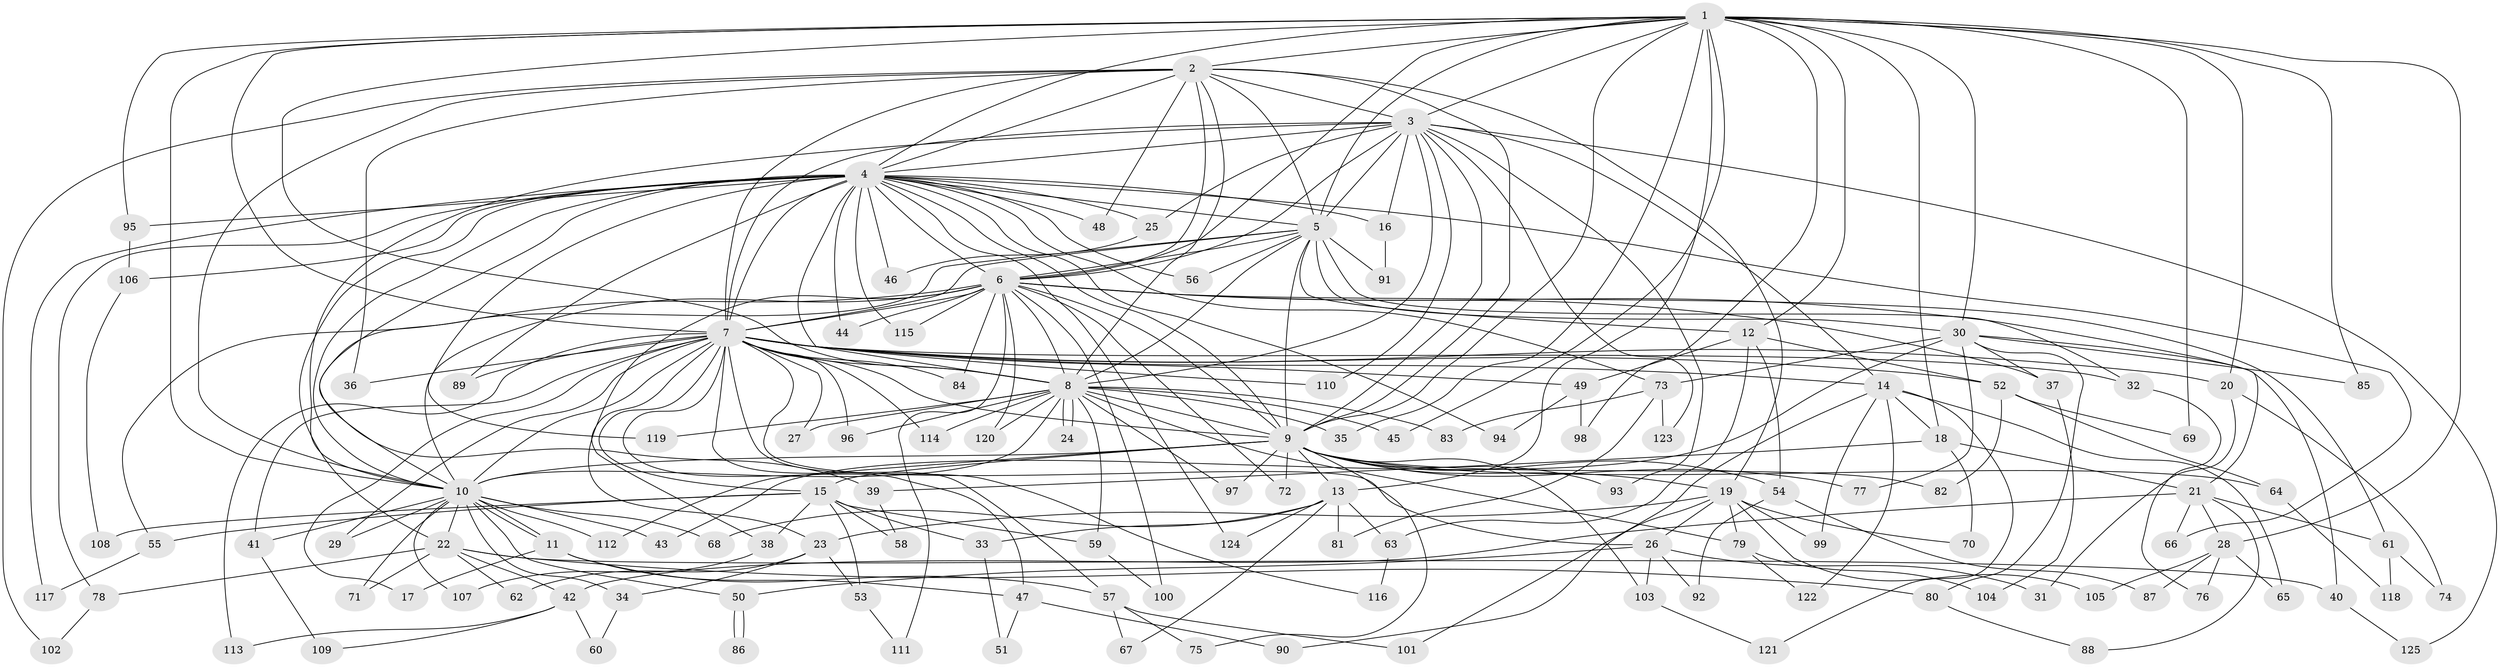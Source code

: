 // coarse degree distribution, {25: 0.022727272727272728, 22: 0.011363636363636364, 24: 0.011363636363636364, 10: 0.022727272727272728, 17: 0.011363636363636364, 16: 0.011363636363636364, 4: 0.045454545454545456, 12: 0.022727272727272728, 8: 0.011363636363636364, 3: 0.125, 2: 0.5568181818181818, 7: 0.022727272727272728, 14: 0.011363636363636364, 5: 0.06818181818181818, 1: 0.022727272727272728, 6: 0.022727272727272728}
// Generated by graph-tools (version 1.1) at 2025/49/03/04/25 22:49:36]
// undirected, 125 vertices, 275 edges
graph export_dot {
  node [color=gray90,style=filled];
  1;
  2;
  3;
  4;
  5;
  6;
  7;
  8;
  9;
  10;
  11;
  12;
  13;
  14;
  15;
  16;
  17;
  18;
  19;
  20;
  21;
  22;
  23;
  24;
  25;
  26;
  27;
  28;
  29;
  30;
  31;
  32;
  33;
  34;
  35;
  36;
  37;
  38;
  39;
  40;
  41;
  42;
  43;
  44;
  45;
  46;
  47;
  48;
  49;
  50;
  51;
  52;
  53;
  54;
  55;
  56;
  57;
  58;
  59;
  60;
  61;
  62;
  63;
  64;
  65;
  66;
  67;
  68;
  69;
  70;
  71;
  72;
  73;
  74;
  75;
  76;
  77;
  78;
  79;
  80;
  81;
  82;
  83;
  84;
  85;
  86;
  87;
  88;
  89;
  90;
  91;
  92;
  93;
  94;
  95;
  96;
  97;
  98;
  99;
  100;
  101;
  102;
  103;
  104;
  105;
  106;
  107;
  108;
  109;
  110;
  111;
  112;
  113;
  114;
  115;
  116;
  117;
  118;
  119;
  120;
  121;
  122;
  123;
  124;
  125;
  1 -- 2;
  1 -- 3;
  1 -- 4;
  1 -- 5;
  1 -- 6;
  1 -- 7;
  1 -- 8;
  1 -- 9;
  1 -- 10;
  1 -- 12;
  1 -- 13;
  1 -- 18;
  1 -- 20;
  1 -- 28;
  1 -- 30;
  1 -- 35;
  1 -- 45;
  1 -- 69;
  1 -- 85;
  1 -- 95;
  1 -- 98;
  2 -- 3;
  2 -- 4;
  2 -- 5;
  2 -- 6;
  2 -- 7;
  2 -- 8;
  2 -- 9;
  2 -- 10;
  2 -- 19;
  2 -- 36;
  2 -- 48;
  2 -- 102;
  3 -- 4;
  3 -- 5;
  3 -- 6;
  3 -- 7;
  3 -- 8;
  3 -- 9;
  3 -- 10;
  3 -- 14;
  3 -- 16;
  3 -- 25;
  3 -- 93;
  3 -- 110;
  3 -- 123;
  3 -- 125;
  4 -- 5;
  4 -- 6;
  4 -- 7;
  4 -- 8;
  4 -- 9;
  4 -- 10;
  4 -- 16;
  4 -- 22;
  4 -- 25;
  4 -- 39;
  4 -- 44;
  4 -- 46;
  4 -- 48;
  4 -- 56;
  4 -- 66;
  4 -- 73;
  4 -- 78;
  4 -- 89;
  4 -- 94;
  4 -- 95;
  4 -- 106;
  4 -- 115;
  4 -- 117;
  4 -- 119;
  4 -- 124;
  5 -- 6;
  5 -- 7;
  5 -- 8;
  5 -- 9;
  5 -- 10;
  5 -- 12;
  5 -- 30;
  5 -- 32;
  5 -- 56;
  5 -- 91;
  6 -- 7;
  6 -- 8;
  6 -- 9;
  6 -- 10;
  6 -- 21;
  6 -- 23;
  6 -- 37;
  6 -- 44;
  6 -- 55;
  6 -- 61;
  6 -- 72;
  6 -- 84;
  6 -- 100;
  6 -- 111;
  6 -- 115;
  6 -- 120;
  7 -- 8;
  7 -- 9;
  7 -- 10;
  7 -- 14;
  7 -- 15;
  7 -- 17;
  7 -- 20;
  7 -- 26;
  7 -- 27;
  7 -- 29;
  7 -- 32;
  7 -- 36;
  7 -- 38;
  7 -- 41;
  7 -- 47;
  7 -- 49;
  7 -- 52;
  7 -- 57;
  7 -- 84;
  7 -- 89;
  7 -- 96;
  7 -- 110;
  7 -- 113;
  7 -- 114;
  7 -- 116;
  8 -- 9;
  8 -- 10;
  8 -- 24;
  8 -- 24;
  8 -- 27;
  8 -- 35;
  8 -- 45;
  8 -- 59;
  8 -- 79;
  8 -- 83;
  8 -- 96;
  8 -- 97;
  8 -- 114;
  8 -- 119;
  8 -- 120;
  9 -- 10;
  9 -- 13;
  9 -- 15;
  9 -- 19;
  9 -- 54;
  9 -- 64;
  9 -- 72;
  9 -- 75;
  9 -- 77;
  9 -- 82;
  9 -- 93;
  9 -- 97;
  9 -- 103;
  9 -- 112;
  10 -- 11;
  10 -- 11;
  10 -- 22;
  10 -- 29;
  10 -- 34;
  10 -- 41;
  10 -- 43;
  10 -- 50;
  10 -- 68;
  10 -- 71;
  10 -- 107;
  10 -- 112;
  11 -- 17;
  11 -- 47;
  11 -- 57;
  12 -- 49;
  12 -- 52;
  12 -- 54;
  12 -- 63;
  13 -- 33;
  13 -- 63;
  13 -- 67;
  13 -- 68;
  13 -- 81;
  13 -- 124;
  14 -- 18;
  14 -- 65;
  14 -- 99;
  14 -- 101;
  14 -- 121;
  14 -- 122;
  15 -- 33;
  15 -- 38;
  15 -- 53;
  15 -- 55;
  15 -- 58;
  15 -- 59;
  15 -- 108;
  16 -- 91;
  18 -- 21;
  18 -- 39;
  18 -- 70;
  19 -- 23;
  19 -- 26;
  19 -- 70;
  19 -- 79;
  19 -- 90;
  19 -- 99;
  19 -- 105;
  20 -- 31;
  20 -- 74;
  21 -- 28;
  21 -- 42;
  21 -- 61;
  21 -- 66;
  21 -- 88;
  22 -- 40;
  22 -- 42;
  22 -- 62;
  22 -- 71;
  22 -- 78;
  22 -- 80;
  23 -- 34;
  23 -- 53;
  23 -- 62;
  25 -- 46;
  26 -- 31;
  26 -- 50;
  26 -- 92;
  26 -- 103;
  28 -- 65;
  28 -- 76;
  28 -- 87;
  28 -- 105;
  30 -- 37;
  30 -- 40;
  30 -- 43;
  30 -- 73;
  30 -- 77;
  30 -- 80;
  30 -- 85;
  32 -- 76;
  33 -- 51;
  34 -- 60;
  37 -- 104;
  38 -- 107;
  39 -- 58;
  40 -- 125;
  41 -- 109;
  42 -- 60;
  42 -- 109;
  42 -- 113;
  47 -- 51;
  47 -- 90;
  49 -- 94;
  49 -- 98;
  50 -- 86;
  50 -- 86;
  52 -- 64;
  52 -- 69;
  52 -- 82;
  53 -- 111;
  54 -- 87;
  54 -- 92;
  55 -- 117;
  57 -- 67;
  57 -- 75;
  57 -- 101;
  59 -- 100;
  61 -- 74;
  61 -- 118;
  63 -- 116;
  64 -- 118;
  73 -- 81;
  73 -- 83;
  73 -- 123;
  78 -- 102;
  79 -- 104;
  79 -- 122;
  80 -- 88;
  95 -- 106;
  103 -- 121;
  106 -- 108;
}
